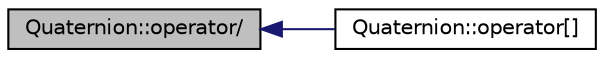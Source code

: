 digraph "Quaternion::operator/"
{
 // INTERACTIVE_SVG=YES
  edge [fontname="Helvetica",fontsize="10",labelfontname="Helvetica",labelfontsize="10"];
  node [fontname="Helvetica",fontsize="10",shape=record];
  rankdir="LR";
  Node1 [label="Quaternion::operator/",height=0.2,width=0.4,color="black", fillcolor="grey75", style="filled", fontcolor="black"];
  Node1 -> Node2 [dir="back",color="midnightblue",fontsize="10",style="solid",fontname="Helvetica"];
  Node2 [label="Quaternion::operator[]",height=0.2,width=0.4,color="black", fillcolor="white", style="filled",URL="$classQuaternion.html#a0553d2472ad27cb7617ae813ddc07d28"];
}

